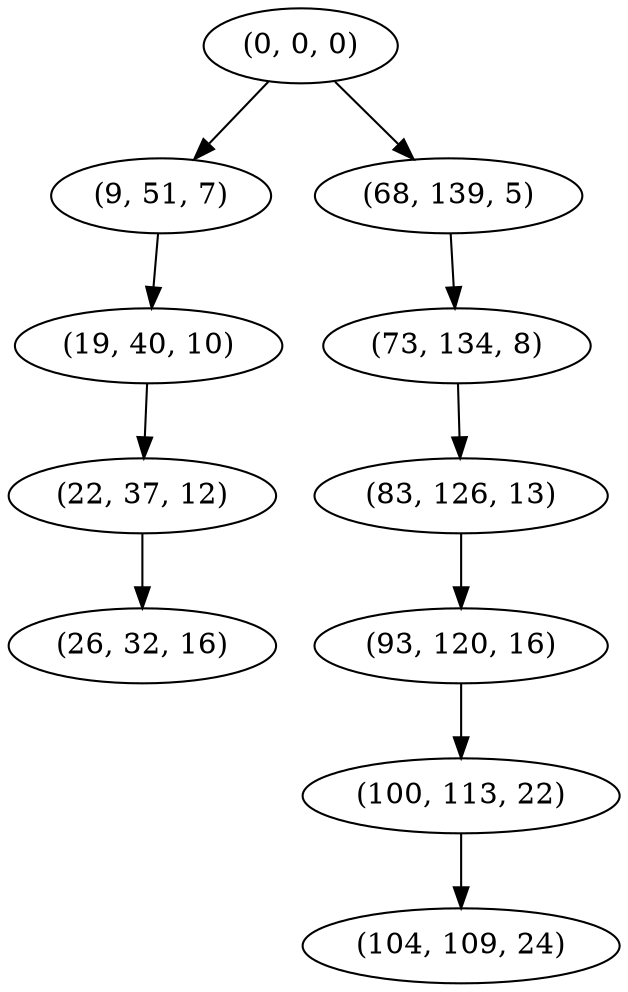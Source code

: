digraph tree {
    "(0, 0, 0)";
    "(9, 51, 7)";
    "(19, 40, 10)";
    "(22, 37, 12)";
    "(26, 32, 16)";
    "(68, 139, 5)";
    "(73, 134, 8)";
    "(83, 126, 13)";
    "(93, 120, 16)";
    "(100, 113, 22)";
    "(104, 109, 24)";
    "(0, 0, 0)" -> "(9, 51, 7)";
    "(0, 0, 0)" -> "(68, 139, 5)";
    "(9, 51, 7)" -> "(19, 40, 10)";
    "(19, 40, 10)" -> "(22, 37, 12)";
    "(22, 37, 12)" -> "(26, 32, 16)";
    "(68, 139, 5)" -> "(73, 134, 8)";
    "(73, 134, 8)" -> "(83, 126, 13)";
    "(83, 126, 13)" -> "(93, 120, 16)";
    "(93, 120, 16)" -> "(100, 113, 22)";
    "(100, 113, 22)" -> "(104, 109, 24)";
}
